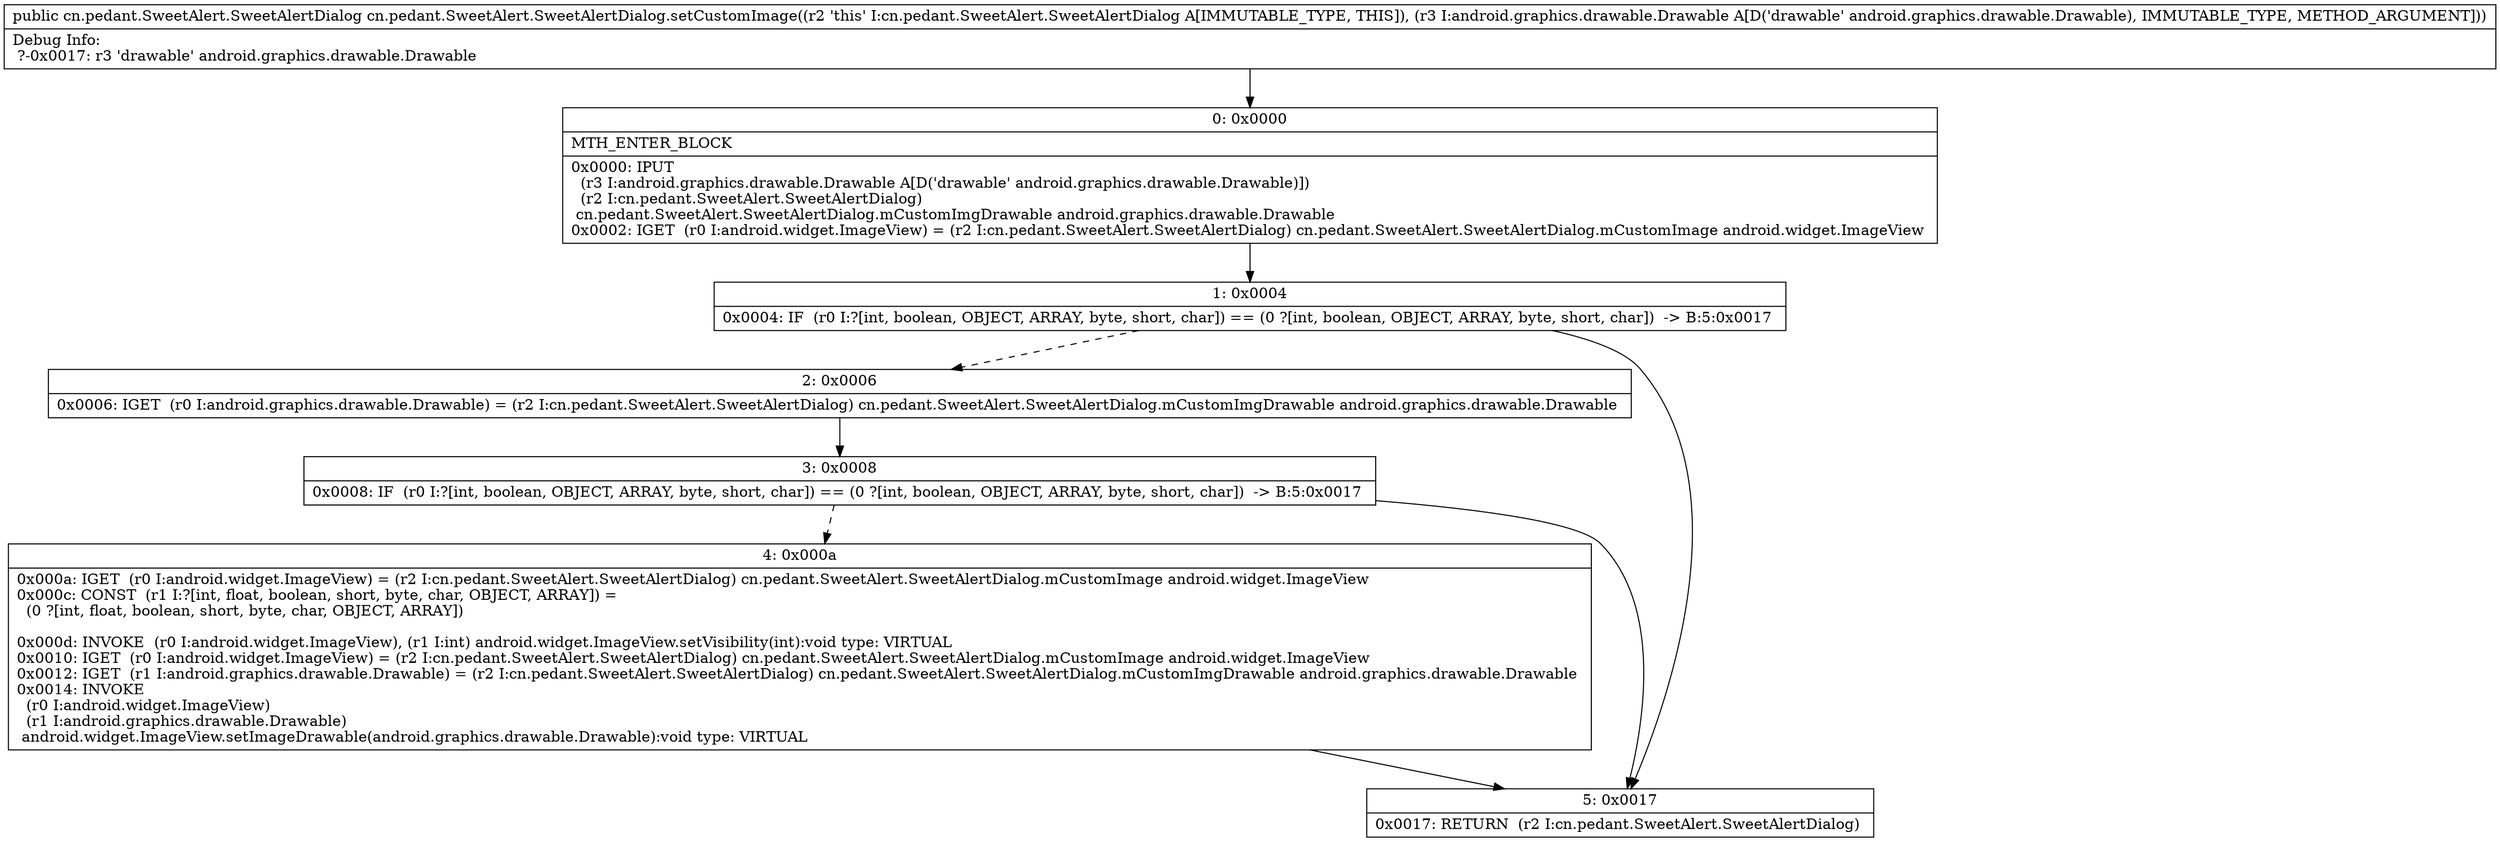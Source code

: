 digraph "CFG forcn.pedant.SweetAlert.SweetAlertDialog.setCustomImage(Landroid\/graphics\/drawable\/Drawable;)Lcn\/pedant\/SweetAlert\/SweetAlertDialog;" {
Node_0 [shape=record,label="{0\:\ 0x0000|MTH_ENTER_BLOCK\l|0x0000: IPUT  \l  (r3 I:android.graphics.drawable.Drawable A[D('drawable' android.graphics.drawable.Drawable)])\l  (r2 I:cn.pedant.SweetAlert.SweetAlertDialog)\l cn.pedant.SweetAlert.SweetAlertDialog.mCustomImgDrawable android.graphics.drawable.Drawable \l0x0002: IGET  (r0 I:android.widget.ImageView) = (r2 I:cn.pedant.SweetAlert.SweetAlertDialog) cn.pedant.SweetAlert.SweetAlertDialog.mCustomImage android.widget.ImageView \l}"];
Node_1 [shape=record,label="{1\:\ 0x0004|0x0004: IF  (r0 I:?[int, boolean, OBJECT, ARRAY, byte, short, char]) == (0 ?[int, boolean, OBJECT, ARRAY, byte, short, char])  \-\> B:5:0x0017 \l}"];
Node_2 [shape=record,label="{2\:\ 0x0006|0x0006: IGET  (r0 I:android.graphics.drawable.Drawable) = (r2 I:cn.pedant.SweetAlert.SweetAlertDialog) cn.pedant.SweetAlert.SweetAlertDialog.mCustomImgDrawable android.graphics.drawable.Drawable \l}"];
Node_3 [shape=record,label="{3\:\ 0x0008|0x0008: IF  (r0 I:?[int, boolean, OBJECT, ARRAY, byte, short, char]) == (0 ?[int, boolean, OBJECT, ARRAY, byte, short, char])  \-\> B:5:0x0017 \l}"];
Node_4 [shape=record,label="{4\:\ 0x000a|0x000a: IGET  (r0 I:android.widget.ImageView) = (r2 I:cn.pedant.SweetAlert.SweetAlertDialog) cn.pedant.SweetAlert.SweetAlertDialog.mCustomImage android.widget.ImageView \l0x000c: CONST  (r1 I:?[int, float, boolean, short, byte, char, OBJECT, ARRAY]) = \l  (0 ?[int, float, boolean, short, byte, char, OBJECT, ARRAY])\l \l0x000d: INVOKE  (r0 I:android.widget.ImageView), (r1 I:int) android.widget.ImageView.setVisibility(int):void type: VIRTUAL \l0x0010: IGET  (r0 I:android.widget.ImageView) = (r2 I:cn.pedant.SweetAlert.SweetAlertDialog) cn.pedant.SweetAlert.SweetAlertDialog.mCustomImage android.widget.ImageView \l0x0012: IGET  (r1 I:android.graphics.drawable.Drawable) = (r2 I:cn.pedant.SweetAlert.SweetAlertDialog) cn.pedant.SweetAlert.SweetAlertDialog.mCustomImgDrawable android.graphics.drawable.Drawable \l0x0014: INVOKE  \l  (r0 I:android.widget.ImageView)\l  (r1 I:android.graphics.drawable.Drawable)\l android.widget.ImageView.setImageDrawable(android.graphics.drawable.Drawable):void type: VIRTUAL \l}"];
Node_5 [shape=record,label="{5\:\ 0x0017|0x0017: RETURN  (r2 I:cn.pedant.SweetAlert.SweetAlertDialog) \l}"];
MethodNode[shape=record,label="{public cn.pedant.SweetAlert.SweetAlertDialog cn.pedant.SweetAlert.SweetAlertDialog.setCustomImage((r2 'this' I:cn.pedant.SweetAlert.SweetAlertDialog A[IMMUTABLE_TYPE, THIS]), (r3 I:android.graphics.drawable.Drawable A[D('drawable' android.graphics.drawable.Drawable), IMMUTABLE_TYPE, METHOD_ARGUMENT]))  | Debug Info:\l  ?\-0x0017: r3 'drawable' android.graphics.drawable.Drawable\l}"];
MethodNode -> Node_0;
Node_0 -> Node_1;
Node_1 -> Node_2[style=dashed];
Node_1 -> Node_5;
Node_2 -> Node_3;
Node_3 -> Node_4[style=dashed];
Node_3 -> Node_5;
Node_4 -> Node_5;
}

